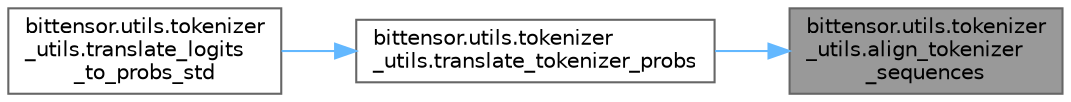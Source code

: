digraph "bittensor.utils.tokenizer_utils.align_tokenizer_sequences"
{
 // LATEX_PDF_SIZE
  bgcolor="transparent";
  edge [fontname=Helvetica,fontsize=10,labelfontname=Helvetica,labelfontsize=10];
  node [fontname=Helvetica,fontsize=10,shape=box,height=0.2,width=0.4];
  rankdir="RL";
  Node1 [label="bittensor.utils.tokenizer\l_utils.align_tokenizer\l_sequences",height=0.2,width=0.4,color="gray40", fillcolor="grey60", style="filled", fontcolor="black",tooltip=" "];
  Node1 -> Node2 [dir="back",color="steelblue1",style="solid"];
  Node2 [label="bittensor.utils.tokenizer\l_utils.translate_tokenizer_probs",height=0.2,width=0.4,color="grey40", fillcolor="white", style="filled",URL="$namespacebittensor_1_1utils_1_1tokenizer__utils.html#ac2ac0a649cfc204c56ad13913288a4f4",tooltip=" "];
  Node2 -> Node3 [dir="back",color="steelblue1",style="solid"];
  Node3 [label="bittensor.utils.tokenizer\l_utils.translate_logits\l_to_probs_std",height=0.2,width=0.4,color="grey40", fillcolor="white", style="filled",URL="$namespacebittensor_1_1utils_1_1tokenizer__utils.html#a7c296be466fd118c374bf1480d26904b",tooltip=" "];
}
